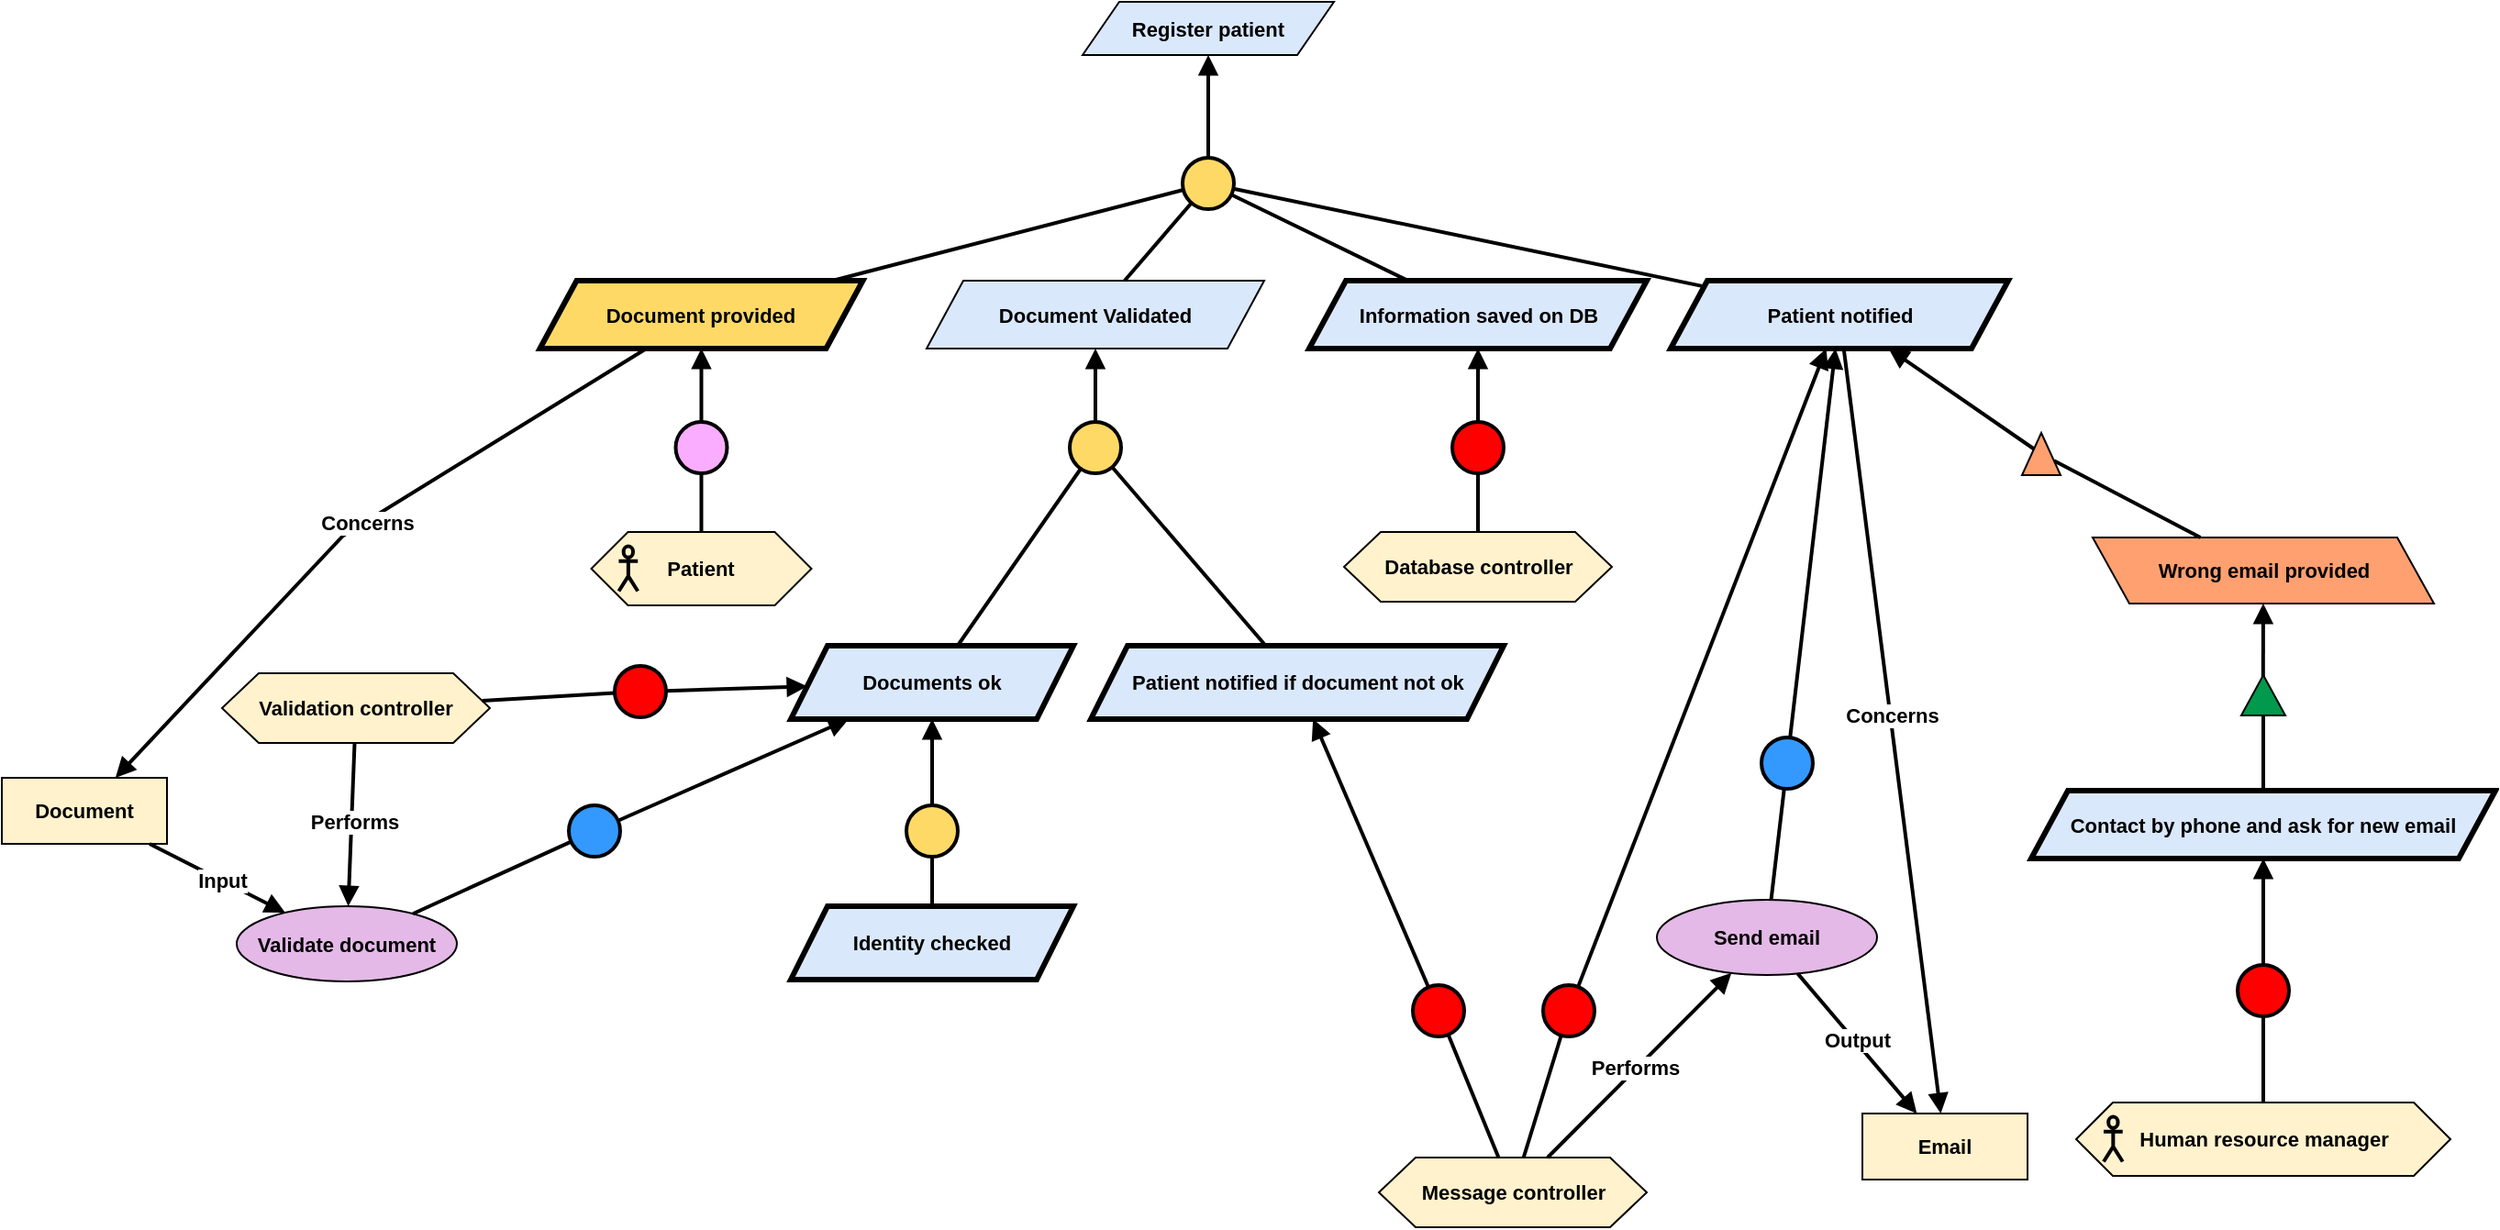 <mxfile version="24.2.7" type="github">
  <diagram name="Page-1" id="FFHg5Bxd0vqpQ7yzcPRh">
    <mxGraphModel dx="7434" dy="-62" grid="0" gridSize="10" guides="1" tooltips="1" connect="1" arrows="1" fold="1" page="0" pageScale="1" pageWidth="827" pageHeight="1169" math="0" shadow="0">
      <root>
        <mxCell id="0" />
        <mxCell id="1" parent="0" />
        <mxCell id="5En0FXJT8ZewJ9vZG6Dh-81" value="&lt;b&gt;Register patient&lt;/b&gt;" style="shape=parallelogram;perimeter=parallelogramPerimeter;whiteSpace=wrap;html=1;fixedSize=1;fillColor=#dae8fc;strokeColor=#000000;fontFamily=Helvetica;fontSize=11;fontColor=default;labelBackgroundColor=none;" vertex="1" parent="1">
          <mxGeometry x="-5072" y="868" width="137" height="29" as="geometry" />
        </mxCell>
        <mxCell id="5En0FXJT8ZewJ9vZG6Dh-82" value="" style="ellipse;whiteSpace=wrap;html=1;aspect=fixed;fillColor=#FFD966;strokeWidth=2;" vertex="1" parent="1">
          <mxGeometry x="-5017.5" y="953" width="28" height="28" as="geometry" />
        </mxCell>
        <mxCell id="5En0FXJT8ZewJ9vZG6Dh-83" value="" style="endArrow=block;html=1;rounded=0;endFill=1;strokeWidth=2;" edge="1" parent="1" source="5En0FXJT8ZewJ9vZG6Dh-82" target="5En0FXJT8ZewJ9vZG6Dh-81">
          <mxGeometry width="50" height="50" relative="1" as="geometry">
            <mxPoint x="-4127.505" y="852.972" as="sourcePoint" />
            <mxPoint x="-4131.5" y="808" as="targetPoint" />
          </mxGeometry>
        </mxCell>
        <mxCell id="5En0FXJT8ZewJ9vZG6Dh-84" value="" style="endArrow=none;html=1;rounded=0;strokeWidth=2;" edge="1" parent="1" source="5En0FXJT8ZewJ9vZG6Dh-87" target="5En0FXJT8ZewJ9vZG6Dh-82">
          <mxGeometry width="50" height="50" relative="1" as="geometry">
            <mxPoint x="-4694.871" y="1016" as="sourcePoint" />
            <mxPoint x="-4306" y="925" as="targetPoint" />
          </mxGeometry>
        </mxCell>
        <mxCell id="5En0FXJT8ZewJ9vZG6Dh-85" value="&lt;b&gt;Document Validated&lt;/b&gt;" style="shape=parallelogram;perimeter=parallelogramPerimeter;whiteSpace=wrap;html=1;fixedSize=1;fillColor=#dae8fc;strokeColor=#000000;strokeWidth=1;fontFamily=Helvetica;fontSize=11;fontColor=default;labelBackgroundColor=none;" vertex="1" parent="1">
          <mxGeometry x="-5157" y="1020" width="184" height="37" as="geometry" />
        </mxCell>
        <mxCell id="5En0FXJT8ZewJ9vZG6Dh-86" value="" style="endArrow=none;html=1;rounded=0;strokeWidth=2;" edge="1" parent="1" source="5En0FXJT8ZewJ9vZG6Dh-85" target="5En0FXJT8ZewJ9vZG6Dh-82">
          <mxGeometry width="50" height="50" relative="1" as="geometry">
            <mxPoint x="-4586" y="1039" as="sourcePoint" />
            <mxPoint x="-4528" y="981" as="targetPoint" />
          </mxGeometry>
        </mxCell>
        <mxCell id="5En0FXJT8ZewJ9vZG6Dh-87" value="&lt;b&gt;Document provided&lt;/b&gt;" style="shape=parallelogram;perimeter=parallelogramPerimeter;whiteSpace=wrap;html=1;fixedSize=1;fillColor=#FFD966;strokeColor=#000000;strokeWidth=3;fontFamily=Helvetica;fontSize=11;fontColor=default;labelBackgroundColor=none;" vertex="1" parent="1">
          <mxGeometry x="-5367.75" y="1020" width="176" height="37" as="geometry" />
        </mxCell>
        <mxCell id="5En0FXJT8ZewJ9vZG6Dh-88" value="" style="ellipse;whiteSpace=wrap;html=1;aspect=fixed;fillColor=#FAADFF;strokeWidth=2;fontFamily=Helvetica;fontSize=11;fontColor=default;labelBackgroundColor=default;" vertex="1" parent="1">
          <mxGeometry x="-5293.75" y="1097" width="28" height="28" as="geometry" />
        </mxCell>
        <mxCell id="5En0FXJT8ZewJ9vZG6Dh-89" value="" style="endArrow=block;html=1;rounded=0;endFill=1;strokeWidth=2;strokeColor=default;align=center;verticalAlign=middle;fontFamily=Helvetica;fontSize=11;fontColor=default;labelBackgroundColor=default;" edge="1" parent="1" source="5En0FXJT8ZewJ9vZG6Dh-88" target="5En0FXJT8ZewJ9vZG6Dh-87">
          <mxGeometry width="50" height="50" relative="1" as="geometry">
            <mxPoint x="-5369.005" y="1170.972" as="sourcePoint" />
            <mxPoint x="-5373" y="1126" as="targetPoint" />
          </mxGeometry>
        </mxCell>
        <mxCell id="5En0FXJT8ZewJ9vZG6Dh-90" value="" style="endArrow=none;html=1;rounded=0;strokeWidth=2;strokeColor=default;align=center;verticalAlign=middle;fontFamily=Helvetica;fontSize=11;fontColor=default;labelBackgroundColor=default;" edge="1" parent="1" source="5En0FXJT8ZewJ9vZG6Dh-92" target="5En0FXJT8ZewJ9vZG6Dh-88">
          <mxGeometry width="50" height="50" relative="1" as="geometry">
            <mxPoint x="-5230.356" y="1213.5" as="sourcePoint" />
            <mxPoint x="-5345" y="1169" as="targetPoint" />
            <Array as="points" />
          </mxGeometry>
        </mxCell>
        <mxCell id="5En0FXJT8ZewJ9vZG6Dh-91" value="" style="group" vertex="1" connectable="0" parent="1">
          <mxGeometry x="-5339.75" y="1157" width="120" height="40" as="geometry" />
        </mxCell>
        <mxCell id="5En0FXJT8ZewJ9vZG6Dh-92" value="&lt;div&gt;&lt;b&gt;Patient&lt;/b&gt;&lt;/div&gt;" style="shape=hexagon;perimeter=hexagonPerimeter2;whiteSpace=wrap;html=1;fixedSize=1;fillColor=#FFF2CC;fontFamily=Helvetica;fontSize=11;fontColor=default;labelBackgroundColor=none;" vertex="1" parent="5En0FXJT8ZewJ9vZG6Dh-91">
          <mxGeometry width="120" height="40" as="geometry" />
        </mxCell>
        <mxCell id="5En0FXJT8ZewJ9vZG6Dh-93" value="" style="shape=umlActor;verticalLabelPosition=bottom;verticalAlign=top;html=1;outlineConnect=0;fillColor=none;strokeWidth=2;fontFamily=Helvetica;fontSize=11;fontColor=default;labelBackgroundColor=default;" vertex="1" parent="5En0FXJT8ZewJ9vZG6Dh-91">
          <mxGeometry x="14.983" y="7.75" width="10.373" height="24.5" as="geometry" />
        </mxCell>
        <mxCell id="5En0FXJT8ZewJ9vZG6Dh-94" value="&lt;div&gt;&lt;b&gt;Validation controller&lt;/b&gt;&lt;/div&gt;" style="shape=hexagon;perimeter=hexagonPerimeter2;whiteSpace=wrap;html=1;fixedSize=1;fillColor=#FFF2CC;fontFamily=Helvetica;fontSize=11;fontColor=default;labelBackgroundColor=none;" vertex="1" parent="1">
          <mxGeometry x="-5541" y="1234" width="146" height="38" as="geometry" />
        </mxCell>
        <mxCell id="5En0FXJT8ZewJ9vZG6Dh-95" value="&lt;div&gt;&lt;b&gt;Message controller&lt;/b&gt;&lt;/div&gt;" style="shape=hexagon;perimeter=hexagonPerimeter2;whiteSpace=wrap;html=1;fixedSize=1;fillColor=#FFF2CC;fontFamily=Helvetica;fontSize=11;fontColor=default;labelBackgroundColor=none;" vertex="1" parent="1">
          <mxGeometry x="-4910.5" y="1498" width="146" height="38" as="geometry" />
        </mxCell>
        <mxCell id="5En0FXJT8ZewJ9vZG6Dh-96" value="" style="ellipse;whiteSpace=wrap;html=1;aspect=fixed;fillColor=#FF0000;strokeWidth=2;" vertex="1" parent="1">
          <mxGeometry x="-4892" y="1404" width="28" height="28" as="geometry" />
        </mxCell>
        <mxCell id="5En0FXJT8ZewJ9vZG6Dh-97" value="" style="endArrow=block;html=1;rounded=0;endFill=1;strokeWidth=2;" edge="1" parent="1" source="5En0FXJT8ZewJ9vZG6Dh-96" target="5En0FXJT8ZewJ9vZG6Dh-101">
          <mxGeometry width="50" height="50" relative="1" as="geometry">
            <mxPoint x="-4592" y="1295.5" as="sourcePoint" />
            <mxPoint x="-4702" y="1069" as="targetPoint" />
          </mxGeometry>
        </mxCell>
        <mxCell id="5En0FXJT8ZewJ9vZG6Dh-98" value="&lt;b&gt;Documents ok&lt;/b&gt;" style="shape=parallelogram;perimeter=parallelogramPerimeter;whiteSpace=wrap;html=1;fixedSize=1;fillColor=#dae8fc;strokeColor=#000000;fontFamily=Helvetica;fontSize=11;fontColor=default;labelBackgroundColor=none;strokeWidth=3;" vertex="1" parent="1">
          <mxGeometry x="-5231" y="1219" width="154" height="40" as="geometry" />
        </mxCell>
        <mxCell id="5En0FXJT8ZewJ9vZG6Dh-99" value="" style="ellipse;whiteSpace=wrap;html=1;aspect=fixed;fillColor=#FFD966;strokeWidth=2;" vertex="1" parent="1">
          <mxGeometry x="-5079" y="1097" width="28" height="28" as="geometry" />
        </mxCell>
        <mxCell id="5En0FXJT8ZewJ9vZG6Dh-100" value="" style="endArrow=none;html=1;rounded=0;strokeWidth=2;" edge="1" parent="1" source="5En0FXJT8ZewJ9vZG6Dh-98" target="5En0FXJT8ZewJ9vZG6Dh-99">
          <mxGeometry width="50" height="50" relative="1" as="geometry">
            <mxPoint x="-5196.847" y="1190.5" as="sourcePoint" />
            <mxPoint x="-5210" y="1123.5" as="targetPoint" />
          </mxGeometry>
        </mxCell>
        <mxCell id="5En0FXJT8ZewJ9vZG6Dh-101" value="&lt;b&gt;Patient notified if document not ok&lt;/b&gt;" style="shape=parallelogram;perimeter=parallelogramPerimeter;whiteSpace=wrap;html=1;fixedSize=1;fillColor=#dae8fc;strokeColor=#000000;strokeWidth=3;fontFamily=Helvetica;fontSize=11;fontColor=default;labelBackgroundColor=none;" vertex="1" parent="1">
          <mxGeometry x="-5067.5" y="1219" width="225" height="40" as="geometry" />
        </mxCell>
        <mxCell id="5En0FXJT8ZewJ9vZG6Dh-102" value="" style="endArrow=none;html=1;rounded=0;strokeWidth=2;" edge="1" parent="1" source="5En0FXJT8ZewJ9vZG6Dh-101" target="5En0FXJT8ZewJ9vZG6Dh-99">
          <mxGeometry width="50" height="50" relative="1" as="geometry">
            <mxPoint x="-4911.942" y="1192" as="sourcePoint" />
            <mxPoint x="-5233" y="1155.5" as="targetPoint" />
          </mxGeometry>
        </mxCell>
        <mxCell id="5En0FXJT8ZewJ9vZG6Dh-103" value="" style="endArrow=none;html=1;rounded=0;strokeWidth=2;" edge="1" parent="1" source="5En0FXJT8ZewJ9vZG6Dh-95" target="5En0FXJT8ZewJ9vZG6Dh-96">
          <mxGeometry width="50" height="50" relative="1" as="geometry">
            <mxPoint x="-4686.5" y="1431" as="sourcePoint" />
            <mxPoint x="-4686.5" y="1399" as="targetPoint" />
          </mxGeometry>
        </mxCell>
        <mxCell id="5En0FXJT8ZewJ9vZG6Dh-104" value="" style="endArrow=block;html=1;rounded=0;endFill=1;strokeWidth=2;" edge="1" parent="1" source="5En0FXJT8ZewJ9vZG6Dh-99" target="5En0FXJT8ZewJ9vZG6Dh-85">
          <mxGeometry width="50" height="50" relative="1" as="geometry">
            <mxPoint x="-5064.75" y="1102.5" as="sourcePoint" />
            <mxPoint x="-5019" y="1037.5" as="targetPoint" />
          </mxGeometry>
        </mxCell>
        <mxCell id="5En0FXJT8ZewJ9vZG6Dh-105" value="&lt;b&gt;Identity checked&lt;/b&gt;" style="shape=parallelogram;perimeter=parallelogramPerimeter;whiteSpace=wrap;html=1;fixedSize=1;fillColor=#dae8fc;strokeColor=#000000;fontFamily=Helvetica;fontSize=11;fontColor=default;labelBackgroundColor=none;strokeWidth=3;" vertex="1" parent="1">
          <mxGeometry x="-5231" y="1361" width="154" height="40" as="geometry" />
        </mxCell>
        <mxCell id="5En0FXJT8ZewJ9vZG6Dh-107" value="" style="endArrow=none;html=1;rounded=0;strokeWidth=2;" edge="1" parent="1" source="5En0FXJT8ZewJ9vZG6Dh-105" target="5En0FXJT8ZewJ9vZG6Dh-108">
          <mxGeometry width="50" height="50" relative="1" as="geometry">
            <mxPoint x="-5269" y="1392" as="sourcePoint" />
            <mxPoint x="-5170.714" y="1327.667" as="targetPoint" />
          </mxGeometry>
        </mxCell>
        <mxCell id="5En0FXJT8ZewJ9vZG6Dh-108" value="" style="ellipse;whiteSpace=wrap;html=1;aspect=fixed;fillColor=#FFD966;strokeWidth=2;" vertex="1" parent="1">
          <mxGeometry x="-5168" y="1306" width="28" height="28" as="geometry" />
        </mxCell>
        <mxCell id="5En0FXJT8ZewJ9vZG6Dh-112" value="" style="endArrow=block;html=1;rounded=0;endFill=1;strokeWidth=2;" edge="1" parent="1" source="5En0FXJT8ZewJ9vZG6Dh-108" target="5En0FXJT8ZewJ9vZG6Dh-98">
          <mxGeometry width="50" height="50" relative="1" as="geometry">
            <mxPoint x="-4997.452" y="1277.12" as="sourcePoint" />
            <mxPoint x="-4986" y="1228" as="targetPoint" />
          </mxGeometry>
        </mxCell>
        <mxCell id="5En0FXJT8ZewJ9vZG6Dh-113" value="&lt;b&gt;Information saved on DB&lt;/b&gt;" style="shape=parallelogram;perimeter=parallelogramPerimeter;whiteSpace=wrap;html=1;fixedSize=1;fillColor=#dae8fc;strokeColor=#000000;strokeWidth=3;fontFamily=Helvetica;fontSize=11;fontColor=default;labelBackgroundColor=none;" vertex="1" parent="1">
          <mxGeometry x="-4948.5" y="1020" width="184" height="37" as="geometry" />
        </mxCell>
        <mxCell id="5En0FXJT8ZewJ9vZG6Dh-114" value="" style="endArrow=none;html=1;rounded=0;strokeWidth=2;" edge="1" parent="1" source="5En0FXJT8ZewJ9vZG6Dh-113" target="5En0FXJT8ZewJ9vZG6Dh-82">
          <mxGeometry width="50" height="50" relative="1" as="geometry">
            <mxPoint x="-4856" y="1026" as="sourcePoint" />
            <mxPoint x="-4980" y="982" as="targetPoint" />
          </mxGeometry>
        </mxCell>
        <mxCell id="5En0FXJT8ZewJ9vZG6Dh-115" value="&lt;b&gt;Patient notified&lt;/b&gt;" style="shape=parallelogram;perimeter=parallelogramPerimeter;whiteSpace=wrap;html=1;fixedSize=1;fillColor=#dae8fc;strokeColor=#000000;strokeWidth=3;fontFamily=Helvetica;fontSize=11;fontColor=default;labelBackgroundColor=none;" vertex="1" parent="1">
          <mxGeometry x="-4751.5" y="1020" width="184" height="37" as="geometry" />
        </mxCell>
        <mxCell id="5En0FXJT8ZewJ9vZG6Dh-116" value="" style="endArrow=none;html=1;rounded=0;strokeWidth=2;" edge="1" parent="1" source="5En0FXJT8ZewJ9vZG6Dh-115" target="5En0FXJT8ZewJ9vZG6Dh-82">
          <mxGeometry width="50" height="50" relative="1" as="geometry">
            <mxPoint x="-4537" y="975" as="sourcePoint" />
            <mxPoint x="-4945" y="920" as="targetPoint" />
          </mxGeometry>
        </mxCell>
        <mxCell id="5En0FXJT8ZewJ9vZG6Dh-117" value="" style="ellipse;whiteSpace=wrap;html=1;aspect=fixed;fillColor=#FF0000;strokeWidth=2;" vertex="1" parent="1">
          <mxGeometry x="-4821" y="1404" width="28" height="28" as="geometry" />
        </mxCell>
        <mxCell id="5En0FXJT8ZewJ9vZG6Dh-118" value="" style="endArrow=block;html=1;rounded=0;endFill=1;strokeWidth=2;" edge="1" parent="1" source="5En0FXJT8ZewJ9vZG6Dh-117" target="5En0FXJT8ZewJ9vZG6Dh-115">
          <mxGeometry width="50" height="50" relative="1" as="geometry">
            <mxPoint x="-4420.005" y="1243.972" as="sourcePoint" />
            <mxPoint x="-4424" y="1199" as="targetPoint" />
          </mxGeometry>
        </mxCell>
        <mxCell id="5En0FXJT8ZewJ9vZG6Dh-119" value="" style="endArrow=none;html=1;rounded=0;strokeWidth=2;" edge="1" parent="1" source="5En0FXJT8ZewJ9vZG6Dh-95" target="5En0FXJT8ZewJ9vZG6Dh-117">
          <mxGeometry width="50" height="50" relative="1" as="geometry">
            <mxPoint x="-4421" y="1306" as="sourcePoint" />
            <mxPoint x="-4396" y="1242" as="targetPoint" />
          </mxGeometry>
        </mxCell>
        <mxCell id="5En0FXJT8ZewJ9vZG6Dh-120" value="&lt;div&gt;&lt;b&gt;Database controller&lt;/b&gt;&lt;/div&gt;" style="shape=hexagon;perimeter=hexagonPerimeter2;whiteSpace=wrap;html=1;fixedSize=1;fillColor=#FFF2CC;fontFamily=Helvetica;fontSize=11;fontColor=default;labelBackgroundColor=none;" vertex="1" parent="1">
          <mxGeometry x="-4929.5" y="1157" width="146" height="38" as="geometry" />
        </mxCell>
        <mxCell id="5En0FXJT8ZewJ9vZG6Dh-121" value="" style="ellipse;whiteSpace=wrap;html=1;aspect=fixed;fillColor=#FF0000;strokeWidth=2;" vertex="1" parent="1">
          <mxGeometry x="-4870.5" y="1097" width="28" height="28" as="geometry" />
        </mxCell>
        <mxCell id="5En0FXJT8ZewJ9vZG6Dh-122" value="" style="endArrow=block;html=1;rounded=0;endFill=1;strokeWidth=2;" edge="1" parent="1" source="5En0FXJT8ZewJ9vZG6Dh-121" target="5En0FXJT8ZewJ9vZG6Dh-113">
          <mxGeometry width="50" height="50" relative="1" as="geometry">
            <mxPoint x="-4588.505" y="1127.972" as="sourcePoint" />
            <mxPoint x="-4592.5" y="1083" as="targetPoint" />
          </mxGeometry>
        </mxCell>
        <mxCell id="5En0FXJT8ZewJ9vZG6Dh-123" value="" style="endArrow=none;html=1;rounded=0;strokeWidth=2;" edge="1" parent="1" source="5En0FXJT8ZewJ9vZG6Dh-120" target="5En0FXJT8ZewJ9vZG6Dh-121">
          <mxGeometry width="50" height="50" relative="1" as="geometry">
            <mxPoint x="-4624.5" y="1191" as="sourcePoint" />
            <mxPoint x="-4599.5" y="1127" as="targetPoint" />
          </mxGeometry>
        </mxCell>
        <mxCell id="5En0FXJT8ZewJ9vZG6Dh-124" value="Wrong email provided" style="shape=parallelogram;perimeter=parallelogramPerimeter;whiteSpace=wrap;html=1;fixedSize=1;fillColor=#FFA070;fontStyle=1;fontFamily=Helvetica;fontSize=11;fontColor=default;labelBackgroundColor=none;flipH=1;flipV=0;" vertex="1" parent="1">
          <mxGeometry x="-4521.5" y="1160" width="186" height="36" as="geometry" />
        </mxCell>
        <mxCell id="5En0FXJT8ZewJ9vZG6Dh-125" value="" style="endArrow=block;html=1;rounded=0;endFill=1;strokeWidth=2;" edge="1" parent="1" source="5En0FXJT8ZewJ9vZG6Dh-127" target="5En0FXJT8ZewJ9vZG6Dh-115">
          <mxGeometry width="50" height="50" relative="1" as="geometry">
            <mxPoint x="-4455" y="1098" as="sourcePoint" />
            <mxPoint x="-4464" y="1066" as="targetPoint" />
          </mxGeometry>
        </mxCell>
        <mxCell id="5En0FXJT8ZewJ9vZG6Dh-126" value="" style="endArrow=none;html=1;rounded=0;strokeWidth=2;" edge="1" parent="1" source="5En0FXJT8ZewJ9vZG6Dh-124" target="5En0FXJT8ZewJ9vZG6Dh-127">
          <mxGeometry width="50" height="50" relative="1" as="geometry">
            <mxPoint x="-4279" y="1023" as="sourcePoint" />
            <mxPoint x="-4280.756" y="983.998" as="targetPoint" />
          </mxGeometry>
        </mxCell>
        <mxCell id="5En0FXJT8ZewJ9vZG6Dh-127" value="" style="triangle;whiteSpace=wrap;html=1;rotation=-90;fillColor=#FFA070;strokeColor=default;" vertex="1" parent="1">
          <mxGeometry x="-4561" y="1104" width="23" height="21" as="geometry" />
        </mxCell>
        <mxCell id="5En0FXJT8ZewJ9vZG6Dh-128" value="&lt;b&gt;Contact by phone and ask for new email&lt;/b&gt;" style="shape=parallelogram;perimeter=parallelogramPerimeter;whiteSpace=wrap;html=1;fixedSize=1;fillColor=#dae8fc;strokeColor=#000000;strokeWidth=3;fontFamily=Helvetica;fontSize=11;fontColor=default;labelBackgroundColor=none;" vertex="1" parent="1">
          <mxGeometry x="-4555" y="1298" width="253" height="37" as="geometry" />
        </mxCell>
        <mxCell id="5En0FXJT8ZewJ9vZG6Dh-129" value="" style="endArrow=block;html=1;rounded=0;endFill=1;strokeWidth=2;exitX=0.946;exitY=0.496;exitDx=0;exitDy=0;exitPerimeter=0;" edge="1" parent="1" source="5En0FXJT8ZewJ9vZG6Dh-131" target="5En0FXJT8ZewJ9vZG6Dh-124">
          <mxGeometry width="50" height="50" relative="1" as="geometry">
            <mxPoint x="-4349.5" y="1209" as="sourcePoint" />
            <mxPoint x="-4358.5" y="1177" as="targetPoint" />
          </mxGeometry>
        </mxCell>
        <mxCell id="5En0FXJT8ZewJ9vZG6Dh-130" value="" style="endArrow=none;html=1;rounded=0;strokeWidth=2;" edge="1" parent="1" source="5En0FXJT8ZewJ9vZG6Dh-128" target="5En0FXJT8ZewJ9vZG6Dh-131">
          <mxGeometry width="50" height="50" relative="1" as="geometry">
            <mxPoint x="-4357.5" y="1283" as="sourcePoint" />
            <mxPoint x="-4359.256" y="1243.998" as="targetPoint" />
          </mxGeometry>
        </mxCell>
        <mxCell id="5En0FXJT8ZewJ9vZG6Dh-131" value="" style="triangle;whiteSpace=wrap;html=1;rotation=-90;fillColor=#00994D;" vertex="1" parent="1">
          <mxGeometry x="-4439.5" y="1234" width="22" height="24" as="geometry" />
        </mxCell>
        <mxCell id="5En0FXJT8ZewJ9vZG6Dh-132" value="" style="ellipse;whiteSpace=wrap;html=1;aspect=fixed;fillColor=#FF0000;strokeWidth=2;" vertex="1" parent="1">
          <mxGeometry x="-4442.5" y="1393" width="28" height="28" as="geometry" />
        </mxCell>
        <mxCell id="5En0FXJT8ZewJ9vZG6Dh-133" value="" style="endArrow=block;html=1;rounded=0;endFill=1;strokeWidth=2;" edge="1" parent="1" source="5En0FXJT8ZewJ9vZG6Dh-132" target="5En0FXJT8ZewJ9vZG6Dh-128">
          <mxGeometry width="50" height="50" relative="1" as="geometry">
            <mxPoint x="-4414.505" y="1398.972" as="sourcePoint" />
            <mxPoint x="-4418.5" y="1354" as="targetPoint" />
          </mxGeometry>
        </mxCell>
        <mxCell id="5En0FXJT8ZewJ9vZG6Dh-134" value="" style="endArrow=none;html=1;rounded=0;strokeWidth=2;" edge="1" parent="1" source="5En0FXJT8ZewJ9vZG6Dh-152" target="5En0FXJT8ZewJ9vZG6Dh-132">
          <mxGeometry width="50" height="50" relative="1" as="geometry">
            <mxPoint x="-4428.5" y="1466" as="sourcePoint" />
            <mxPoint x="-4402.5" y="1397" as="targetPoint" />
          </mxGeometry>
        </mxCell>
        <mxCell id="5En0FXJT8ZewJ9vZG6Dh-135" value="&lt;b&gt;Validate document&lt;/b&gt;" style="ellipse;whiteSpace=wrap;html=1;fillColor=#E4B9E7;strokeColor=#000000;fontFamily=Helvetica;fontSize=11;fontColor=default;labelBackgroundColor=none;" vertex="1" parent="1">
          <mxGeometry x="-5533" y="1361" width="120" height="41" as="geometry" />
        </mxCell>
        <mxCell id="5En0FXJT8ZewJ9vZG6Dh-136" value="" style="ellipse;whiteSpace=wrap;html=1;aspect=fixed;fillColor=#3399FF;strokeWidth=2;" vertex="1" parent="1">
          <mxGeometry x="-5352" y="1306" width="28" height="28" as="geometry" />
        </mxCell>
        <mxCell id="5En0FXJT8ZewJ9vZG6Dh-137" value="" style="endArrow=block;html=1;rounded=0;endFill=1;strokeWidth=2;" edge="1" parent="1" source="5En0FXJT8ZewJ9vZG6Dh-136" target="5En0FXJT8ZewJ9vZG6Dh-98">
          <mxGeometry width="50" height="50" relative="1" as="geometry">
            <mxPoint x="-5312.005" y="1235.472" as="sourcePoint" />
            <mxPoint x="-5316" y="1190.5" as="targetPoint" />
          </mxGeometry>
        </mxCell>
        <mxCell id="5En0FXJT8ZewJ9vZG6Dh-138" value="" style="endArrow=none;html=1;rounded=0;strokeWidth=2;" edge="1" parent="1" source="5En0FXJT8ZewJ9vZG6Dh-135" target="5En0FXJT8ZewJ9vZG6Dh-136">
          <mxGeometry width="50" height="50" relative="1" as="geometry">
            <mxPoint x="-5313" y="1297.5" as="sourcePoint" />
            <mxPoint x="-5288" y="1233.5" as="targetPoint" />
          </mxGeometry>
        </mxCell>
        <mxCell id="5En0FXJT8ZewJ9vZG6Dh-139" value="&lt;b&gt;Document&lt;/b&gt;" style="rounded=0;whiteSpace=wrap;html=1;fillColor=#FFF2CC;fontFamily=Helvetica;fontSize=11;fontColor=default;labelBackgroundColor=none;" vertex="1" parent="1">
          <mxGeometry x="-5661" y="1291" width="90" height="36" as="geometry" />
        </mxCell>
        <mxCell id="5En0FXJT8ZewJ9vZG6Dh-140" value="" style="endArrow=block;html=1;rounded=0;endFill=1;strokeWidth=2;" edge="1" parent="1" source="5En0FXJT8ZewJ9vZG6Dh-139" target="5En0FXJT8ZewJ9vZG6Dh-135">
          <mxGeometry width="50" height="50" relative="1" as="geometry">
            <mxPoint x="-5554" y="1499.5" as="sourcePoint" />
            <mxPoint x="-5744" y="1500.5" as="targetPoint" />
          </mxGeometry>
        </mxCell>
        <mxCell id="5En0FXJT8ZewJ9vZG6Dh-141" value="&lt;b&gt;Input&lt;/b&gt;" style="edgeLabel;html=1;align=center;verticalAlign=middle;resizable=0;points=[];" vertex="1" connectable="0" parent="5En0FXJT8ZewJ9vZG6Dh-140">
          <mxGeometry x="0.072" relative="1" as="geometry">
            <mxPoint as="offset" />
          </mxGeometry>
        </mxCell>
        <mxCell id="5En0FXJT8ZewJ9vZG6Dh-142" value="&lt;b&gt;Email&lt;/b&gt;" style="rounded=0;whiteSpace=wrap;html=1;fillColor=#FFF2CC;fontFamily=Helvetica;fontSize=11;fontColor=default;labelBackgroundColor=none;" vertex="1" parent="1">
          <mxGeometry x="-4647" y="1474" width="90" height="36" as="geometry" />
        </mxCell>
        <mxCell id="5En0FXJT8ZewJ9vZG6Dh-143" value="" style="endArrow=block;html=1;rounded=0;endFill=1;strokeWidth=2;" edge="1" parent="1" source="5En0FXJT8ZewJ9vZG6Dh-115" target="5En0FXJT8ZewJ9vZG6Dh-142">
          <mxGeometry width="50" height="50" relative="1" as="geometry">
            <mxPoint x="-4527.5" y="1129" as="sourcePoint" />
            <mxPoint x="-4621.5" y="1067" as="targetPoint" />
          </mxGeometry>
        </mxCell>
        <mxCell id="5En0FXJT8ZewJ9vZG6Dh-144" value="&lt;b&gt;Concerns&lt;/b&gt;" style="edgeLabel;html=1;align=center;verticalAlign=middle;resizable=0;points=[];" vertex="1" connectable="0" parent="5En0FXJT8ZewJ9vZG6Dh-143">
          <mxGeometry x="-0.044" y="1" relative="1" as="geometry">
            <mxPoint as="offset" />
          </mxGeometry>
        </mxCell>
        <mxCell id="5En0FXJT8ZewJ9vZG6Dh-145" value="&lt;b&gt;Send email&lt;/b&gt;" style="ellipse;whiteSpace=wrap;html=1;fillColor=#E4B9E7;strokeColor=#000000;fontFamily=Helvetica;fontSize=11;fontColor=default;labelBackgroundColor=none;" vertex="1" parent="1">
          <mxGeometry x="-4759" y="1357.5" width="120" height="41" as="geometry" />
        </mxCell>
        <mxCell id="5En0FXJT8ZewJ9vZG6Dh-146" value="" style="endArrow=block;html=1;rounded=0;endFill=1;strokeWidth=2;" edge="1" parent="1" source="5En0FXJT8ZewJ9vZG6Dh-145" target="5En0FXJT8ZewJ9vZG6Dh-142">
          <mxGeometry width="50" height="50" relative="1" as="geometry">
            <mxPoint x="-4390" y="1373.13" as="sourcePoint" />
            <mxPoint x="-4692" y="1456" as="targetPoint" />
          </mxGeometry>
        </mxCell>
        <mxCell id="5En0FXJT8ZewJ9vZG6Dh-147" value="&lt;b&gt;Output&lt;/b&gt;" style="edgeLabel;html=1;align=center;verticalAlign=middle;resizable=0;points=[];" vertex="1" connectable="0" parent="5En0FXJT8ZewJ9vZG6Dh-146">
          <mxGeometry x="-0.044" y="1" relative="1" as="geometry">
            <mxPoint as="offset" />
          </mxGeometry>
        </mxCell>
        <mxCell id="5En0FXJT8ZewJ9vZG6Dh-148" value="" style="ellipse;whiteSpace=wrap;html=1;aspect=fixed;fillColor=#3399FF;strokeWidth=2;" vertex="1" parent="1">
          <mxGeometry x="-4702" y="1269" width="28" height="28" as="geometry" />
        </mxCell>
        <mxCell id="5En0FXJT8ZewJ9vZG6Dh-149" value="" style="endArrow=block;html=1;rounded=0;endFill=1;strokeWidth=2;" edge="1" parent="1" source="5En0FXJT8ZewJ9vZG6Dh-148" target="5En0FXJT8ZewJ9vZG6Dh-115">
          <mxGeometry width="50" height="50" relative="1" as="geometry">
            <mxPoint x="-4579.505" y="920.972" as="sourcePoint" />
            <mxPoint x="-4583.5" y="876" as="targetPoint" />
          </mxGeometry>
        </mxCell>
        <mxCell id="5En0FXJT8ZewJ9vZG6Dh-150" value="" style="endArrow=none;html=1;rounded=0;strokeWidth=2;" edge="1" parent="1" source="5En0FXJT8ZewJ9vZG6Dh-145" target="5En0FXJT8ZewJ9vZG6Dh-148">
          <mxGeometry width="50" height="50" relative="1" as="geometry">
            <mxPoint x="-4604" y="1394" as="sourcePoint" />
            <mxPoint x="-4579" y="1330" as="targetPoint" />
          </mxGeometry>
        </mxCell>
        <mxCell id="5En0FXJT8ZewJ9vZG6Dh-151" value="" style="group;fontFamily=Helvetica;fontSize=11;fontColor=default;labelBackgroundColor=default;" vertex="1" connectable="0" parent="1">
          <mxGeometry x="-4530.5" y="1468" width="204" height="40" as="geometry" />
        </mxCell>
        <mxCell id="5En0FXJT8ZewJ9vZG6Dh-152" value="&lt;b&gt;Human resource manager&lt;/b&gt;" style="shape=hexagon;perimeter=hexagonPerimeter2;whiteSpace=wrap;html=1;fixedSize=1;fillColor=#FFF2CC;fontFamily=Helvetica;fontSize=11;fontColor=default;labelBackgroundColor=none;" vertex="1" parent="5En0FXJT8ZewJ9vZG6Dh-151">
          <mxGeometry width="204" height="40" as="geometry" />
        </mxCell>
        <mxCell id="5En0FXJT8ZewJ9vZG6Dh-153" value="" style="shape=umlActor;verticalLabelPosition=bottom;verticalAlign=top;html=1;outlineConnect=0;fillColor=none;strokeWidth=2;fontFamily=Helvetica;fontSize=11;fontColor=default;labelBackgroundColor=default;" vertex="1" parent="5En0FXJT8ZewJ9vZG6Dh-151">
          <mxGeometry x="14.983" y="7.75" width="10.373" height="24.5" as="geometry" />
        </mxCell>
        <mxCell id="5En0FXJT8ZewJ9vZG6Dh-154" value="" style="endArrow=block;html=1;rounded=0;endFill=1;strokeWidth=2;" edge="1" parent="1" source="5En0FXJT8ZewJ9vZG6Dh-95" target="5En0FXJT8ZewJ9vZG6Dh-145">
          <mxGeometry width="50" height="50" relative="1" as="geometry">
            <mxPoint x="-4659" y="1504" as="sourcePoint" />
            <mxPoint x="-4744" y="1514" as="targetPoint" />
          </mxGeometry>
        </mxCell>
        <mxCell id="5En0FXJT8ZewJ9vZG6Dh-155" value="&lt;b&gt;Performs&lt;/b&gt;" style="edgeLabel;html=1;align=center;verticalAlign=middle;resizable=0;points=[];" vertex="1" connectable="0" parent="5En0FXJT8ZewJ9vZG6Dh-154">
          <mxGeometry x="-0.044" y="1" relative="1" as="geometry">
            <mxPoint as="offset" />
          </mxGeometry>
        </mxCell>
        <mxCell id="5En0FXJT8ZewJ9vZG6Dh-156" value="" style="ellipse;whiteSpace=wrap;html=1;aspect=fixed;fillColor=#FF0000;strokeWidth=2;" vertex="1" parent="1">
          <mxGeometry x="-5327" y="1230" width="28" height="28" as="geometry" />
        </mxCell>
        <mxCell id="5En0FXJT8ZewJ9vZG6Dh-157" value="" style="endArrow=block;html=1;rounded=0;endFill=1;strokeWidth=2;" edge="1" parent="1" source="5En0FXJT8ZewJ9vZG6Dh-156" target="5En0FXJT8ZewJ9vZG6Dh-98">
          <mxGeometry width="50" height="50" relative="1" as="geometry">
            <mxPoint x="-5359.005" y="1281.972" as="sourcePoint" />
            <mxPoint x="-5363" y="1237" as="targetPoint" />
          </mxGeometry>
        </mxCell>
        <mxCell id="5En0FXJT8ZewJ9vZG6Dh-158" value="" style="endArrow=none;html=1;rounded=0;strokeWidth=2;" edge="1" parent="1" source="5En0FXJT8ZewJ9vZG6Dh-94" target="5En0FXJT8ZewJ9vZG6Dh-156">
          <mxGeometry width="50" height="50" relative="1" as="geometry">
            <mxPoint x="-5360" y="1344" as="sourcePoint" />
            <mxPoint x="-5335" y="1280" as="targetPoint" />
          </mxGeometry>
        </mxCell>
        <mxCell id="5En0FXJT8ZewJ9vZG6Dh-159" value="" style="endArrow=block;html=1;rounded=0;endFill=1;strokeWidth=2;" edge="1" parent="1" source="5En0FXJT8ZewJ9vZG6Dh-94" target="5En0FXJT8ZewJ9vZG6Dh-135">
          <mxGeometry width="50" height="50" relative="1" as="geometry">
            <mxPoint x="-5135" y="1560" as="sourcePoint" />
            <mxPoint x="-5034" y="1459" as="targetPoint" />
          </mxGeometry>
        </mxCell>
        <mxCell id="5En0FXJT8ZewJ9vZG6Dh-160" value="&lt;b&gt;Performs&lt;/b&gt;" style="edgeLabel;html=1;align=center;verticalAlign=middle;resizable=0;points=[];" vertex="1" connectable="0" parent="5En0FXJT8ZewJ9vZG6Dh-159">
          <mxGeometry x="-0.044" y="1" relative="1" as="geometry">
            <mxPoint as="offset" />
          </mxGeometry>
        </mxCell>
        <mxCell id="5En0FXJT8ZewJ9vZG6Dh-165" value="" style="endArrow=block;html=1;rounded=0;endFill=1;strokeWidth=2;" edge="1" parent="1" source="5En0FXJT8ZewJ9vZG6Dh-87" target="5En0FXJT8ZewJ9vZG6Dh-139">
          <mxGeometry width="50" height="50" relative="1" as="geometry">
            <mxPoint x="-5512.85" y="892" as="sourcePoint" />
            <mxPoint x="-5459.85" y="1309" as="targetPoint" />
            <Array as="points">
              <mxPoint x="-5475" y="1159" />
            </Array>
          </mxGeometry>
        </mxCell>
        <mxCell id="5En0FXJT8ZewJ9vZG6Dh-166" value="&lt;b&gt;Concerns&lt;/b&gt;" style="edgeLabel;html=1;align=center;verticalAlign=middle;resizable=0;points=[];" vertex="1" connectable="0" parent="5En0FXJT8ZewJ9vZG6Dh-165">
          <mxGeometry x="-0.044" y="1" relative="1" as="geometry">
            <mxPoint as="offset" />
          </mxGeometry>
        </mxCell>
      </root>
    </mxGraphModel>
  </diagram>
</mxfile>
